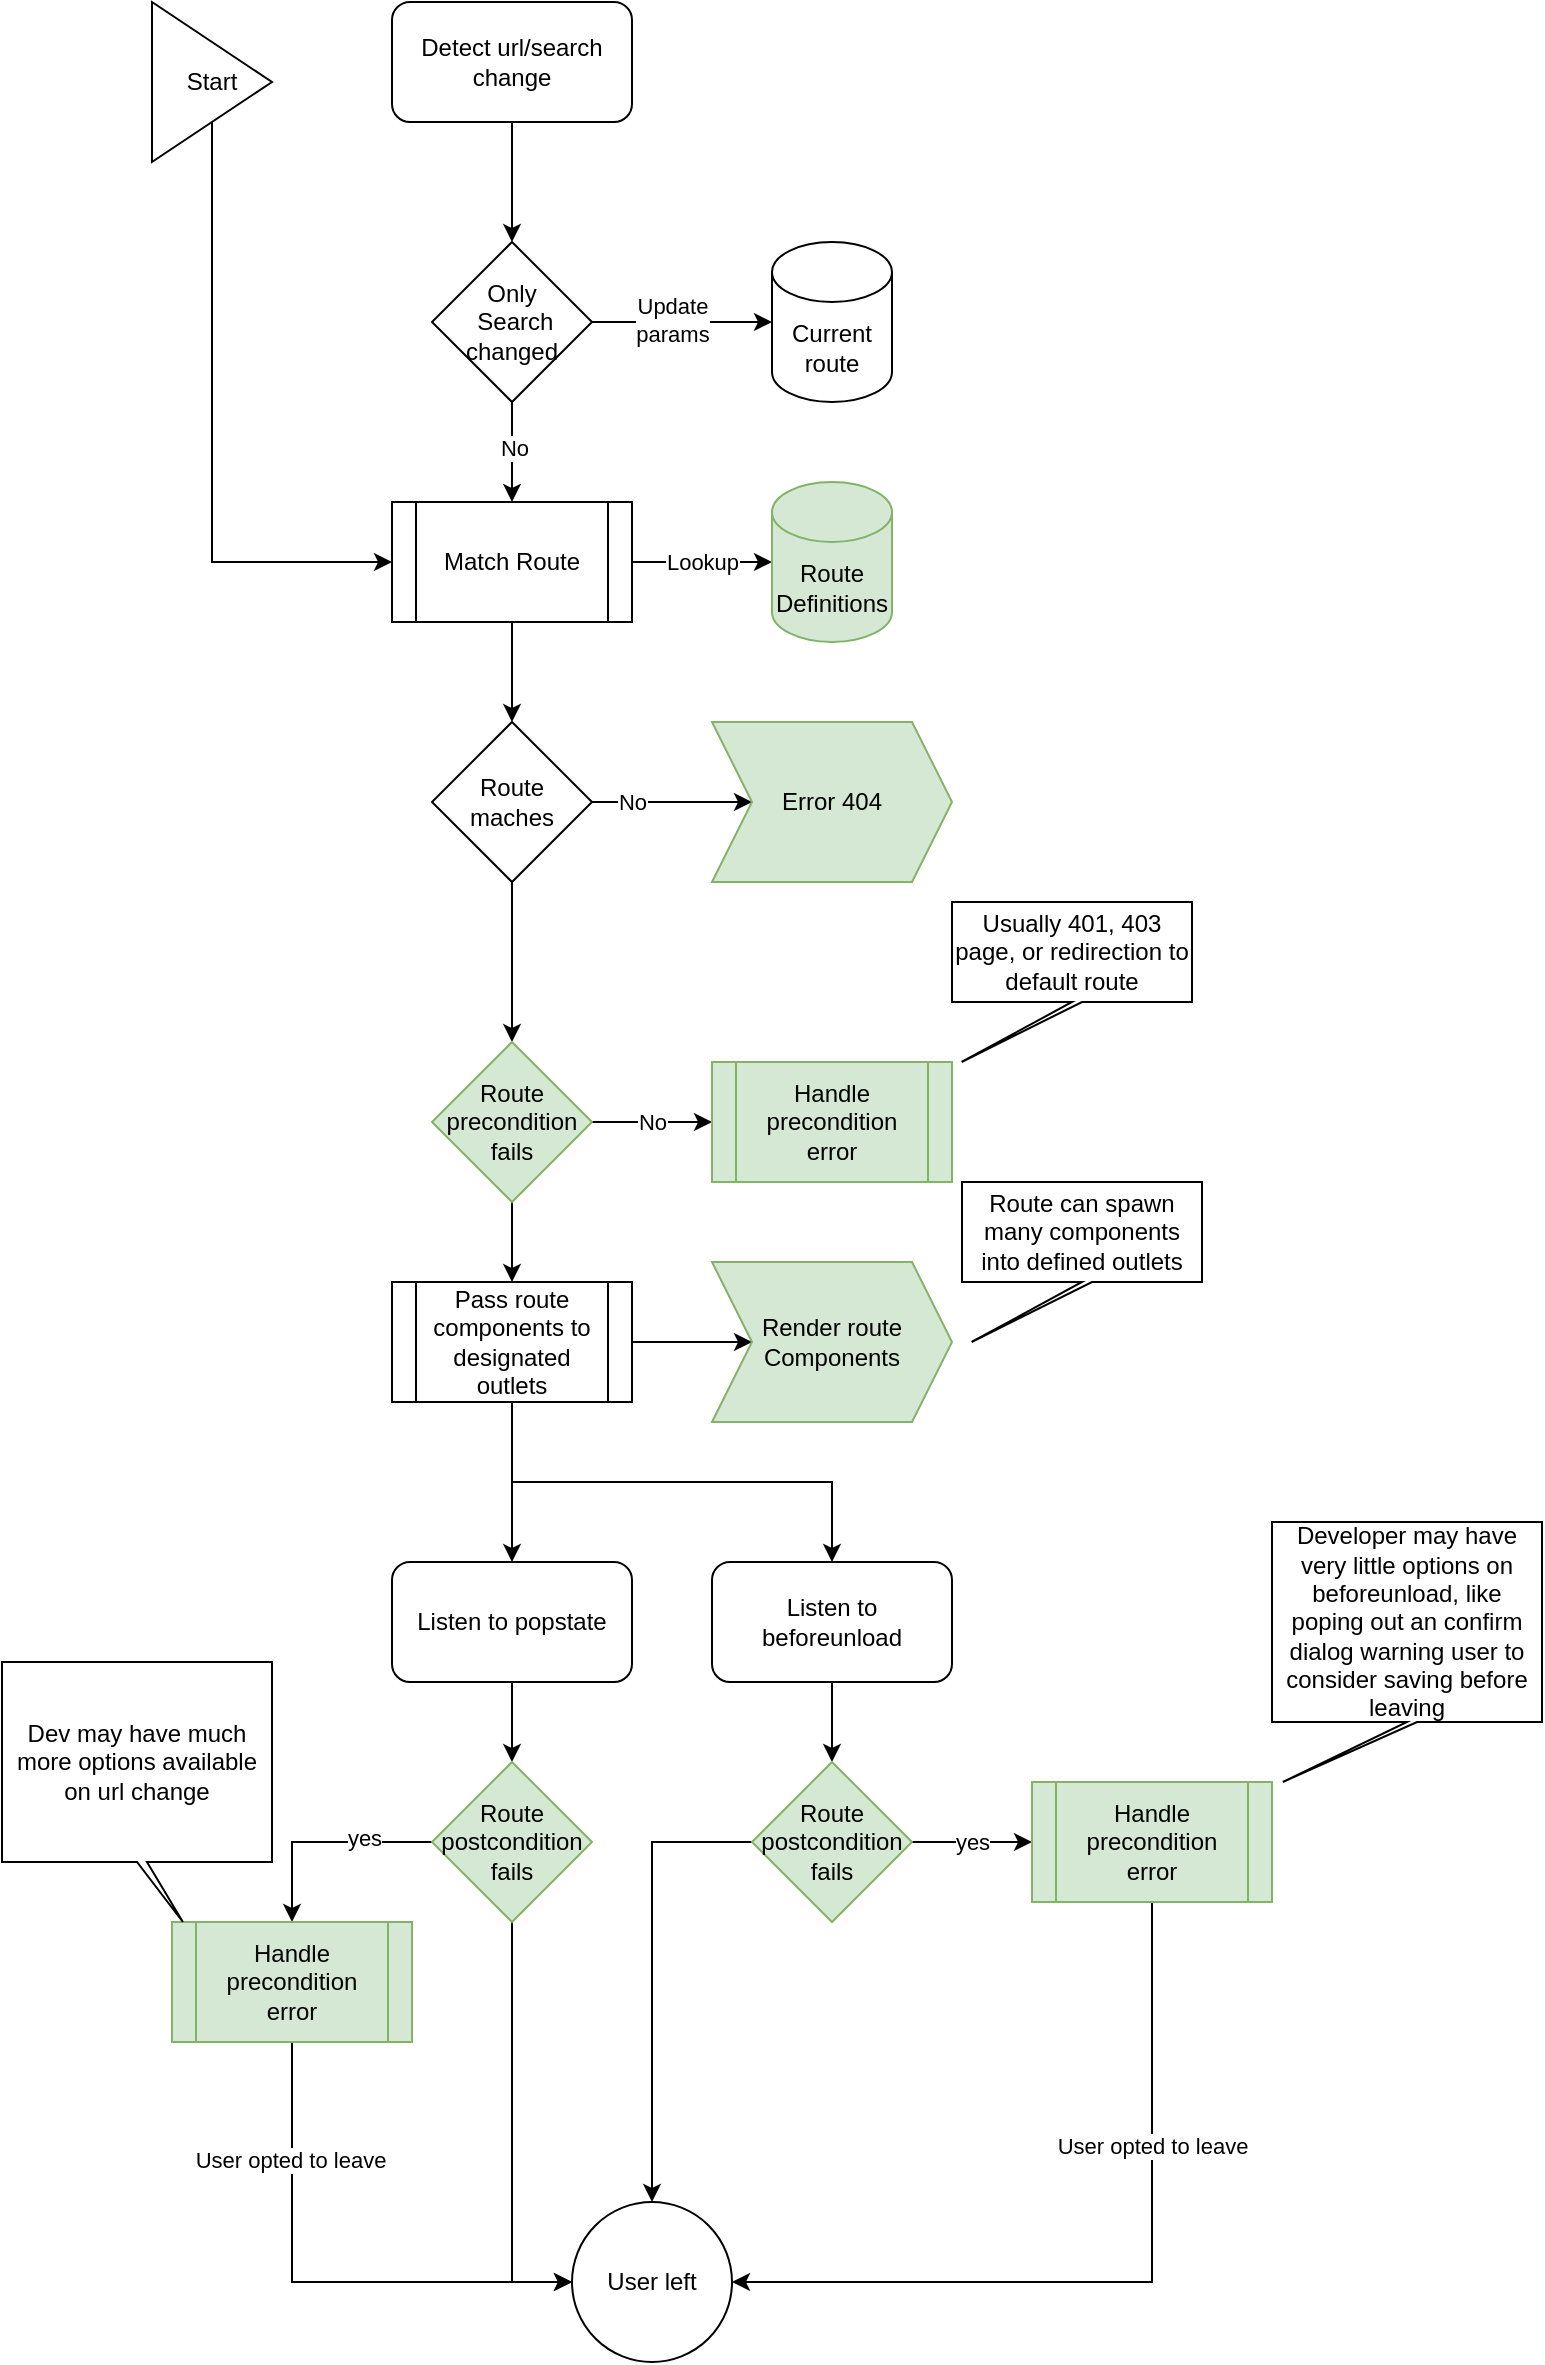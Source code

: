 <mxfile version="24.0.5" type="github">
  <diagram name="Page-1" id="bsm486ji35GuouWALUlA">
    <mxGraphModel dx="1687" dy="965" grid="1" gridSize="10" guides="1" tooltips="1" connect="1" arrows="1" fold="1" page="1" pageScale="1" pageWidth="850" pageHeight="1100" math="0" shadow="0">
      <root>
        <mxCell id="0" />
        <mxCell id="1" parent="0" />
        <mxCell id="Qz-ukrx6pqUWvaze1vYM-5" value="" style="edgeStyle=orthogonalEdgeStyle;rounded=0;orthogonalLoop=1;jettySize=auto;html=1;" edge="1" parent="1" source="Qz-ukrx6pqUWvaze1vYM-1" target="Qz-ukrx6pqUWvaze1vYM-2">
          <mxGeometry relative="1" as="geometry" />
        </mxCell>
        <mxCell id="Qz-ukrx6pqUWvaze1vYM-1" value="Detect url/search change" style="rounded=1;whiteSpace=wrap;html=1;" vertex="1" parent="1">
          <mxGeometry x="210" y="30" width="120" height="60" as="geometry" />
        </mxCell>
        <mxCell id="Qz-ukrx6pqUWvaze1vYM-27" value="" style="edgeStyle=orthogonalEdgeStyle;rounded=0;orthogonalLoop=1;jettySize=auto;html=1;" edge="1" parent="1" source="Qz-ukrx6pqUWvaze1vYM-2" target="Qz-ukrx6pqUWvaze1vYM-25">
          <mxGeometry relative="1" as="geometry" />
        </mxCell>
        <mxCell id="Qz-ukrx6pqUWvaze1vYM-28" value="Update&lt;div&gt;params&lt;/div&gt;" style="edgeLabel;html=1;align=center;verticalAlign=middle;resizable=0;points=[];" vertex="1" connectable="0" parent="Qz-ukrx6pqUWvaze1vYM-27">
          <mxGeometry x="-0.108" y="1" relative="1" as="geometry">
            <mxPoint as="offset" />
          </mxGeometry>
        </mxCell>
        <mxCell id="Qz-ukrx6pqUWvaze1vYM-42" value="" style="edgeStyle=orthogonalEdgeStyle;rounded=0;orthogonalLoop=1;jettySize=auto;html=1;" edge="1" parent="1" source="Qz-ukrx6pqUWvaze1vYM-2" target="Qz-ukrx6pqUWvaze1vYM-7">
          <mxGeometry relative="1" as="geometry" />
        </mxCell>
        <mxCell id="Qz-ukrx6pqUWvaze1vYM-43" value="No" style="edgeLabel;html=1;align=center;verticalAlign=middle;resizable=0;points=[];" vertex="1" connectable="0" parent="Qz-ukrx6pqUWvaze1vYM-42">
          <mxGeometry x="-0.08" y="1" relative="1" as="geometry">
            <mxPoint as="offset" />
          </mxGeometry>
        </mxCell>
        <mxCell id="Qz-ukrx6pqUWvaze1vYM-2" value="Only&lt;div&gt;&amp;nbsp;Search&lt;div&gt;changed&lt;/div&gt;&lt;/div&gt;" style="rhombus;whiteSpace=wrap;html=1;" vertex="1" parent="1">
          <mxGeometry x="230" y="150" width="80" height="80" as="geometry" />
        </mxCell>
        <mxCell id="Qz-ukrx6pqUWvaze1vYM-13" value="" style="edgeStyle=orthogonalEdgeStyle;rounded=0;orthogonalLoop=1;jettySize=auto;html=1;" edge="1" parent="1" source="Qz-ukrx6pqUWvaze1vYM-6" target="Qz-ukrx6pqUWvaze1vYM-12">
          <mxGeometry relative="1" as="geometry" />
        </mxCell>
        <mxCell id="Qz-ukrx6pqUWvaze1vYM-14" value="No" style="edgeLabel;html=1;align=center;verticalAlign=middle;resizable=0;points=[];" vertex="1" connectable="0" parent="Qz-ukrx6pqUWvaze1vYM-13">
          <mxGeometry x="-0.5" relative="1" as="geometry">
            <mxPoint as="offset" />
          </mxGeometry>
        </mxCell>
        <mxCell id="Qz-ukrx6pqUWvaze1vYM-19" value="" style="edgeStyle=orthogonalEdgeStyle;rounded=0;orthogonalLoop=1;jettySize=auto;html=1;" edge="1" parent="1" source="Qz-ukrx6pqUWvaze1vYM-6" target="Qz-ukrx6pqUWvaze1vYM-18">
          <mxGeometry relative="1" as="geometry" />
        </mxCell>
        <mxCell id="Qz-ukrx6pqUWvaze1vYM-6" value="Route&lt;div&gt;maches&lt;/div&gt;" style="rhombus;whiteSpace=wrap;html=1;" vertex="1" parent="1">
          <mxGeometry x="230" y="390" width="80" height="80" as="geometry" />
        </mxCell>
        <mxCell id="Qz-ukrx6pqUWvaze1vYM-9" value="Lookup" style="edgeStyle=orthogonalEdgeStyle;rounded=0;orthogonalLoop=1;jettySize=auto;html=1;startArrow=none;startFill=0;" edge="1" parent="1" source="Qz-ukrx6pqUWvaze1vYM-7" target="Qz-ukrx6pqUWvaze1vYM-8">
          <mxGeometry relative="1" as="geometry">
            <Array as="points">
              <mxPoint x="370" y="310" />
              <mxPoint x="370" y="310" />
            </Array>
            <mxPoint as="offset" />
          </mxGeometry>
        </mxCell>
        <mxCell id="Qz-ukrx6pqUWvaze1vYM-11" value="" style="edgeStyle=orthogonalEdgeStyle;rounded=0;orthogonalLoop=1;jettySize=auto;html=1;" edge="1" parent="1" source="Qz-ukrx6pqUWvaze1vYM-7" target="Qz-ukrx6pqUWvaze1vYM-6">
          <mxGeometry relative="1" as="geometry" />
        </mxCell>
        <mxCell id="Qz-ukrx6pqUWvaze1vYM-7" value="Match Route" style="shape=process;whiteSpace=wrap;html=1;backgroundOutline=1;" vertex="1" parent="1">
          <mxGeometry x="210" y="280" width="120" height="60" as="geometry" />
        </mxCell>
        <mxCell id="Qz-ukrx6pqUWvaze1vYM-8" value="Route Definitions" style="shape=cylinder3;whiteSpace=wrap;html=1;boundedLbl=1;backgroundOutline=1;size=15;fillColor=#d5e8d4;strokeColor=#82b366;" vertex="1" parent="1">
          <mxGeometry x="400" y="270" width="60" height="80" as="geometry" />
        </mxCell>
        <mxCell id="Qz-ukrx6pqUWvaze1vYM-12" value="Error 404" style="shape=step;perimeter=stepPerimeter;whiteSpace=wrap;html=1;fixedSize=1;fillColor=#d5e8d4;strokeColor=#82b366;" vertex="1" parent="1">
          <mxGeometry x="370" y="390" width="120" height="80" as="geometry" />
        </mxCell>
        <mxCell id="Qz-ukrx6pqUWvaze1vYM-23" value="No" style="edgeStyle=orthogonalEdgeStyle;rounded=0;orthogonalLoop=1;jettySize=auto;html=1;" edge="1" parent="1" source="Qz-ukrx6pqUWvaze1vYM-18" target="Qz-ukrx6pqUWvaze1vYM-22">
          <mxGeometry relative="1" as="geometry" />
        </mxCell>
        <mxCell id="Qz-ukrx6pqUWvaze1vYM-30" value="" style="edgeStyle=orthogonalEdgeStyle;rounded=0;orthogonalLoop=1;jettySize=auto;html=1;" edge="1" parent="1" source="Qz-ukrx6pqUWvaze1vYM-18" target="Qz-ukrx6pqUWvaze1vYM-29">
          <mxGeometry relative="1" as="geometry" />
        </mxCell>
        <mxCell id="Qz-ukrx6pqUWvaze1vYM-18" value="Route precondition&lt;div&gt;fails&lt;/div&gt;" style="rhombus;whiteSpace=wrap;html=1;fillColor=#d5e8d4;strokeColor=#82b366;" vertex="1" parent="1">
          <mxGeometry x="230" y="550" width="80" height="80" as="geometry" />
        </mxCell>
        <mxCell id="Qz-ukrx6pqUWvaze1vYM-22" value="Handle precondition error" style="shape=process;whiteSpace=wrap;html=1;backgroundOutline=1;fillColor=#d5e8d4;strokeColor=#82b366;" vertex="1" parent="1">
          <mxGeometry x="370" y="560" width="120" height="60" as="geometry" />
        </mxCell>
        <mxCell id="Qz-ukrx6pqUWvaze1vYM-24" value="Usually 401, 403 page, or redirection to default route" style="shape=callout;whiteSpace=wrap;html=1;perimeter=calloutPerimeter;base=5;position2=0.04;" vertex="1" parent="1">
          <mxGeometry x="490" y="480" width="120" height="80" as="geometry" />
        </mxCell>
        <mxCell id="Qz-ukrx6pqUWvaze1vYM-25" value="Current route" style="shape=cylinder3;whiteSpace=wrap;html=1;boundedLbl=1;backgroundOutline=1;size=15;" vertex="1" parent="1">
          <mxGeometry x="400" y="150" width="60" height="80" as="geometry" />
        </mxCell>
        <mxCell id="Qz-ukrx6pqUWvaze1vYM-32" value="" style="edgeStyle=orthogonalEdgeStyle;rounded=0;orthogonalLoop=1;jettySize=auto;html=1;" edge="1" parent="1" source="Qz-ukrx6pqUWvaze1vYM-29" target="Qz-ukrx6pqUWvaze1vYM-31">
          <mxGeometry relative="1" as="geometry" />
        </mxCell>
        <mxCell id="Qz-ukrx6pqUWvaze1vYM-45" value="" style="edgeStyle=orthogonalEdgeStyle;rounded=0;orthogonalLoop=1;jettySize=auto;html=1;exitX=0.5;exitY=1;exitDx=0;exitDy=0;" edge="1" parent="1" source="Qz-ukrx6pqUWvaze1vYM-29" target="Qz-ukrx6pqUWvaze1vYM-44">
          <mxGeometry relative="1" as="geometry">
            <mxPoint x="550" y="750" as="sourcePoint" />
          </mxGeometry>
        </mxCell>
        <mxCell id="Qz-ukrx6pqUWvaze1vYM-61" style="edgeStyle=orthogonalEdgeStyle;rounded=0;orthogonalLoop=1;jettySize=auto;html=1;exitX=0.5;exitY=1;exitDx=0;exitDy=0;entryX=0.5;entryY=0;entryDx=0;entryDy=0;" edge="1" parent="1" source="Qz-ukrx6pqUWvaze1vYM-29" target="Qz-ukrx6pqUWvaze1vYM-60">
          <mxGeometry relative="1" as="geometry" />
        </mxCell>
        <mxCell id="Qz-ukrx6pqUWvaze1vYM-29" value="Pass route components to designated outlets" style="shape=process;whiteSpace=wrap;html=1;backgroundOutline=1;" vertex="1" parent="1">
          <mxGeometry x="210" y="670" width="120" height="60" as="geometry" />
        </mxCell>
        <mxCell id="Qz-ukrx6pqUWvaze1vYM-31" value="Render route Components" style="shape=step;perimeter=stepPerimeter;whiteSpace=wrap;html=1;fixedSize=1;fillColor=#d5e8d4;strokeColor=#82b366;" vertex="1" parent="1">
          <mxGeometry x="370" y="660" width="120" height="80" as="geometry" />
        </mxCell>
        <mxCell id="Qz-ukrx6pqUWvaze1vYM-33" value="Route can spawn many components into defined outlets" style="shape=callout;whiteSpace=wrap;html=1;perimeter=calloutPerimeter;base=5;position2=0.04;" vertex="1" parent="1">
          <mxGeometry x="495" y="620" width="120" height="80" as="geometry" />
        </mxCell>
        <mxCell id="Qz-ukrx6pqUWvaze1vYM-47" value="" style="edgeStyle=orthogonalEdgeStyle;rounded=0;orthogonalLoop=1;jettySize=auto;html=1;entryX=0.5;entryY=0;entryDx=0;entryDy=0;" edge="1" parent="1" source="Qz-ukrx6pqUWvaze1vYM-44" target="Qz-ukrx6pqUWvaze1vYM-51">
          <mxGeometry relative="1" as="geometry">
            <mxPoint x="430" y="930" as="targetPoint" />
          </mxGeometry>
        </mxCell>
        <mxCell id="Qz-ukrx6pqUWvaze1vYM-44" value="Listen to beforeunload" style="rounded=1;whiteSpace=wrap;html=1;" vertex="1" parent="1">
          <mxGeometry x="370" y="810" width="120" height="60" as="geometry" />
        </mxCell>
        <mxCell id="Qz-ukrx6pqUWvaze1vYM-49" style="edgeStyle=orthogonalEdgeStyle;rounded=0;orthogonalLoop=1;jettySize=auto;html=1;exitX=0.5;exitY=1;exitDx=0;exitDy=0;entryX=0;entryY=0.5;entryDx=0;entryDy=0;" edge="1" parent="1" source="Qz-ukrx6pqUWvaze1vYM-48" target="Qz-ukrx6pqUWvaze1vYM-7">
          <mxGeometry relative="1" as="geometry">
            <Array as="points">
              <mxPoint x="120" y="310" />
            </Array>
          </mxGeometry>
        </mxCell>
        <mxCell id="Qz-ukrx6pqUWvaze1vYM-48" value="Start" style="triangle;whiteSpace=wrap;html=1;" vertex="1" parent="1">
          <mxGeometry x="90" y="30" width="60" height="80" as="geometry" />
        </mxCell>
        <mxCell id="Qz-ukrx6pqUWvaze1vYM-50" value="User left" style="ellipse;whiteSpace=wrap;html=1;aspect=fixed;" vertex="1" parent="1">
          <mxGeometry x="300" y="1130" width="80" height="80" as="geometry" />
        </mxCell>
        <mxCell id="Qz-ukrx6pqUWvaze1vYM-54" value="yes" style="edgeStyle=orthogonalEdgeStyle;rounded=0;orthogonalLoop=1;jettySize=auto;html=1;" edge="1" parent="1" source="Qz-ukrx6pqUWvaze1vYM-51" target="Qz-ukrx6pqUWvaze1vYM-53">
          <mxGeometry relative="1" as="geometry" />
        </mxCell>
        <mxCell id="Qz-ukrx6pqUWvaze1vYM-56" value="" style="edgeStyle=orthogonalEdgeStyle;rounded=0;orthogonalLoop=1;jettySize=auto;html=1;" edge="1" parent="1" source="Qz-ukrx6pqUWvaze1vYM-51" target="Qz-ukrx6pqUWvaze1vYM-50">
          <mxGeometry relative="1" as="geometry" />
        </mxCell>
        <mxCell id="Qz-ukrx6pqUWvaze1vYM-51" value="Route postcondition&lt;div&gt;fails&lt;/div&gt;" style="rhombus;whiteSpace=wrap;html=1;rounded=0;fillColor=#d5e8d4;strokeColor=#82b366;" vertex="1" parent="1">
          <mxGeometry x="390" y="910" width="80" height="80" as="geometry" />
        </mxCell>
        <mxCell id="Qz-ukrx6pqUWvaze1vYM-58" style="edgeStyle=orthogonalEdgeStyle;rounded=0;orthogonalLoop=1;jettySize=auto;html=1;exitX=0.5;exitY=1;exitDx=0;exitDy=0;entryX=1;entryY=0.5;entryDx=0;entryDy=0;" edge="1" parent="1" source="Qz-ukrx6pqUWvaze1vYM-53" target="Qz-ukrx6pqUWvaze1vYM-50">
          <mxGeometry relative="1" as="geometry" />
        </mxCell>
        <mxCell id="Qz-ukrx6pqUWvaze1vYM-59" value="User opted to leave" style="edgeLabel;html=1;align=center;verticalAlign=middle;resizable=0;points=[];" vertex="1" connectable="0" parent="Qz-ukrx6pqUWvaze1vYM-58">
          <mxGeometry x="-0.391" relative="1" as="geometry">
            <mxPoint as="offset" />
          </mxGeometry>
        </mxCell>
        <mxCell id="Qz-ukrx6pqUWvaze1vYM-53" value="Handle precondition error" style="shape=process;whiteSpace=wrap;html=1;backgroundOutline=1;fillColor=#d5e8d4;strokeColor=#82b366;" vertex="1" parent="1">
          <mxGeometry x="530" y="920" width="120" height="60" as="geometry" />
        </mxCell>
        <mxCell id="Qz-ukrx6pqUWvaze1vYM-55" value="Developer may have very little options on beforeunload, like poping out an confirm dialog warning user to consider saving before leaving" style="shape=callout;whiteSpace=wrap;html=1;perimeter=calloutPerimeter;base=5;position2=0.04;" vertex="1" parent="1">
          <mxGeometry x="650" y="790" width="135" height="130" as="geometry" />
        </mxCell>
        <mxCell id="Qz-ukrx6pqUWvaze1vYM-64" value="" style="edgeStyle=orthogonalEdgeStyle;rounded=0;orthogonalLoop=1;jettySize=auto;html=1;" edge="1" parent="1" source="Qz-ukrx6pqUWvaze1vYM-60" target="Qz-ukrx6pqUWvaze1vYM-62">
          <mxGeometry relative="1" as="geometry" />
        </mxCell>
        <mxCell id="Qz-ukrx6pqUWvaze1vYM-60" value="Listen to popstate" style="rounded=1;whiteSpace=wrap;html=1;" vertex="1" parent="1">
          <mxGeometry x="210" y="810" width="120" height="60" as="geometry" />
        </mxCell>
        <mxCell id="Qz-ukrx6pqUWvaze1vYM-65" style="edgeStyle=orthogonalEdgeStyle;rounded=0;orthogonalLoop=1;jettySize=auto;html=1;exitX=0;exitY=0.5;exitDx=0;exitDy=0;entryX=0.5;entryY=0;entryDx=0;entryDy=0;" edge="1" parent="1" source="Qz-ukrx6pqUWvaze1vYM-62" target="Qz-ukrx6pqUWvaze1vYM-63">
          <mxGeometry relative="1" as="geometry" />
        </mxCell>
        <mxCell id="Qz-ukrx6pqUWvaze1vYM-67" value="yes" style="edgeLabel;html=1;align=center;verticalAlign=middle;resizable=0;points=[];" vertex="1" connectable="0" parent="Qz-ukrx6pqUWvaze1vYM-65">
          <mxGeometry x="-0.373" y="-2" relative="1" as="geometry">
            <mxPoint as="offset" />
          </mxGeometry>
        </mxCell>
        <mxCell id="Qz-ukrx6pqUWvaze1vYM-66" style="edgeStyle=orthogonalEdgeStyle;rounded=0;orthogonalLoop=1;jettySize=auto;html=1;exitX=0.5;exitY=1;exitDx=0;exitDy=0;entryX=0;entryY=0.5;entryDx=0;entryDy=0;" edge="1" parent="1" source="Qz-ukrx6pqUWvaze1vYM-62" target="Qz-ukrx6pqUWvaze1vYM-50">
          <mxGeometry relative="1" as="geometry" />
        </mxCell>
        <mxCell id="Qz-ukrx6pqUWvaze1vYM-62" value="Route postcondition&lt;div&gt;fails&lt;/div&gt;" style="rhombus;whiteSpace=wrap;html=1;rounded=0;fillColor=#d5e8d4;strokeColor=#82b366;" vertex="1" parent="1">
          <mxGeometry x="230" y="910" width="80" height="80" as="geometry" />
        </mxCell>
        <mxCell id="Qz-ukrx6pqUWvaze1vYM-68" style="edgeStyle=orthogonalEdgeStyle;rounded=0;orthogonalLoop=1;jettySize=auto;html=1;exitX=0.5;exitY=1;exitDx=0;exitDy=0;entryX=0;entryY=0.5;entryDx=0;entryDy=0;" edge="1" parent="1" source="Qz-ukrx6pqUWvaze1vYM-63" target="Qz-ukrx6pqUWvaze1vYM-50">
          <mxGeometry relative="1" as="geometry" />
        </mxCell>
        <mxCell id="Qz-ukrx6pqUWvaze1vYM-69" value="User opted to leave" style="edgeLabel;html=1;align=center;verticalAlign=middle;resizable=0;points=[];" vertex="1" connectable="0" parent="Qz-ukrx6pqUWvaze1vYM-68">
          <mxGeometry x="-0.548" y="-1" relative="1" as="geometry">
            <mxPoint as="offset" />
          </mxGeometry>
        </mxCell>
        <mxCell id="Qz-ukrx6pqUWvaze1vYM-63" value="Handle precondition error" style="shape=process;whiteSpace=wrap;html=1;backgroundOutline=1;fillColor=#d5e8d4;strokeColor=#82b366;" vertex="1" parent="1">
          <mxGeometry x="100" y="990" width="120" height="60" as="geometry" />
        </mxCell>
        <mxCell id="Qz-ukrx6pqUWvaze1vYM-70" value="Dev may have much more options available on url change" style="shape=callout;whiteSpace=wrap;html=1;perimeter=calloutPerimeter;base=5;position2=0.67;" vertex="1" parent="1">
          <mxGeometry x="15" y="860" width="135" height="130" as="geometry" />
        </mxCell>
      </root>
    </mxGraphModel>
  </diagram>
</mxfile>
